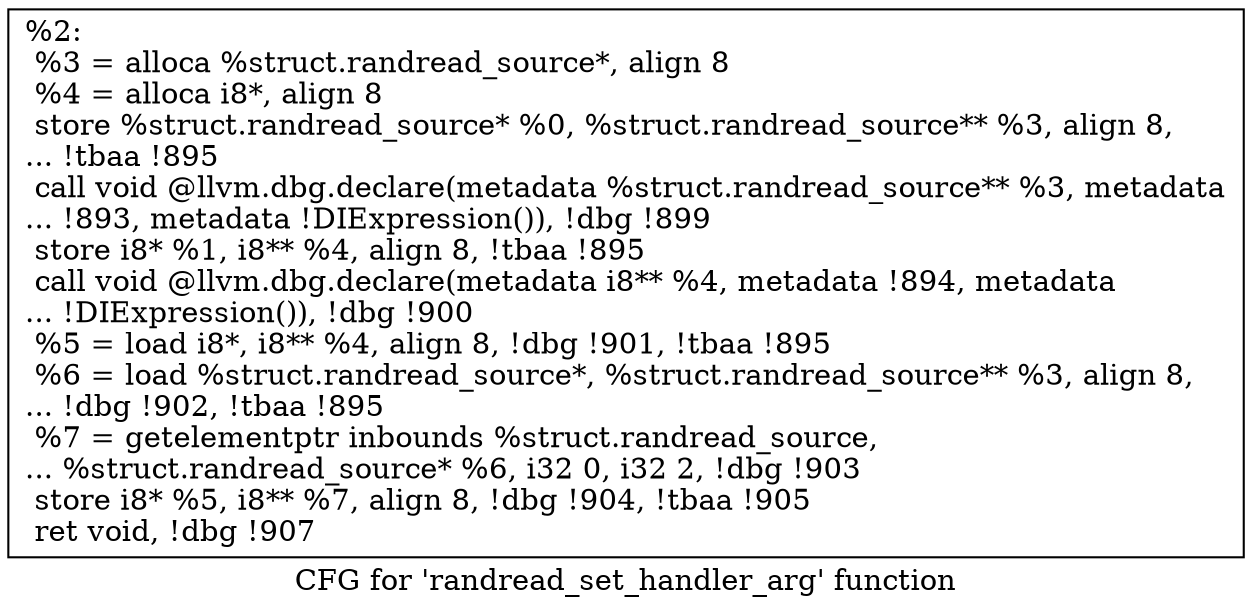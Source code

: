 digraph "CFG for 'randread_set_handler_arg' function" {
	label="CFG for 'randread_set_handler_arg' function";

	Node0x143bfa0 [shape=record,label="{%2:\l  %3 = alloca %struct.randread_source*, align 8\l  %4 = alloca i8*, align 8\l  store %struct.randread_source* %0, %struct.randread_source** %3, align 8,\l... !tbaa !895\l  call void @llvm.dbg.declare(metadata %struct.randread_source** %3, metadata\l... !893, metadata !DIExpression()), !dbg !899\l  store i8* %1, i8** %4, align 8, !tbaa !895\l  call void @llvm.dbg.declare(metadata i8** %4, metadata !894, metadata\l... !DIExpression()), !dbg !900\l  %5 = load i8*, i8** %4, align 8, !dbg !901, !tbaa !895\l  %6 = load %struct.randread_source*, %struct.randread_source** %3, align 8,\l... !dbg !902, !tbaa !895\l  %7 = getelementptr inbounds %struct.randread_source,\l... %struct.randread_source* %6, i32 0, i32 2, !dbg !903\l  store i8* %5, i8** %7, align 8, !dbg !904, !tbaa !905\l  ret void, !dbg !907\l}"];
}
